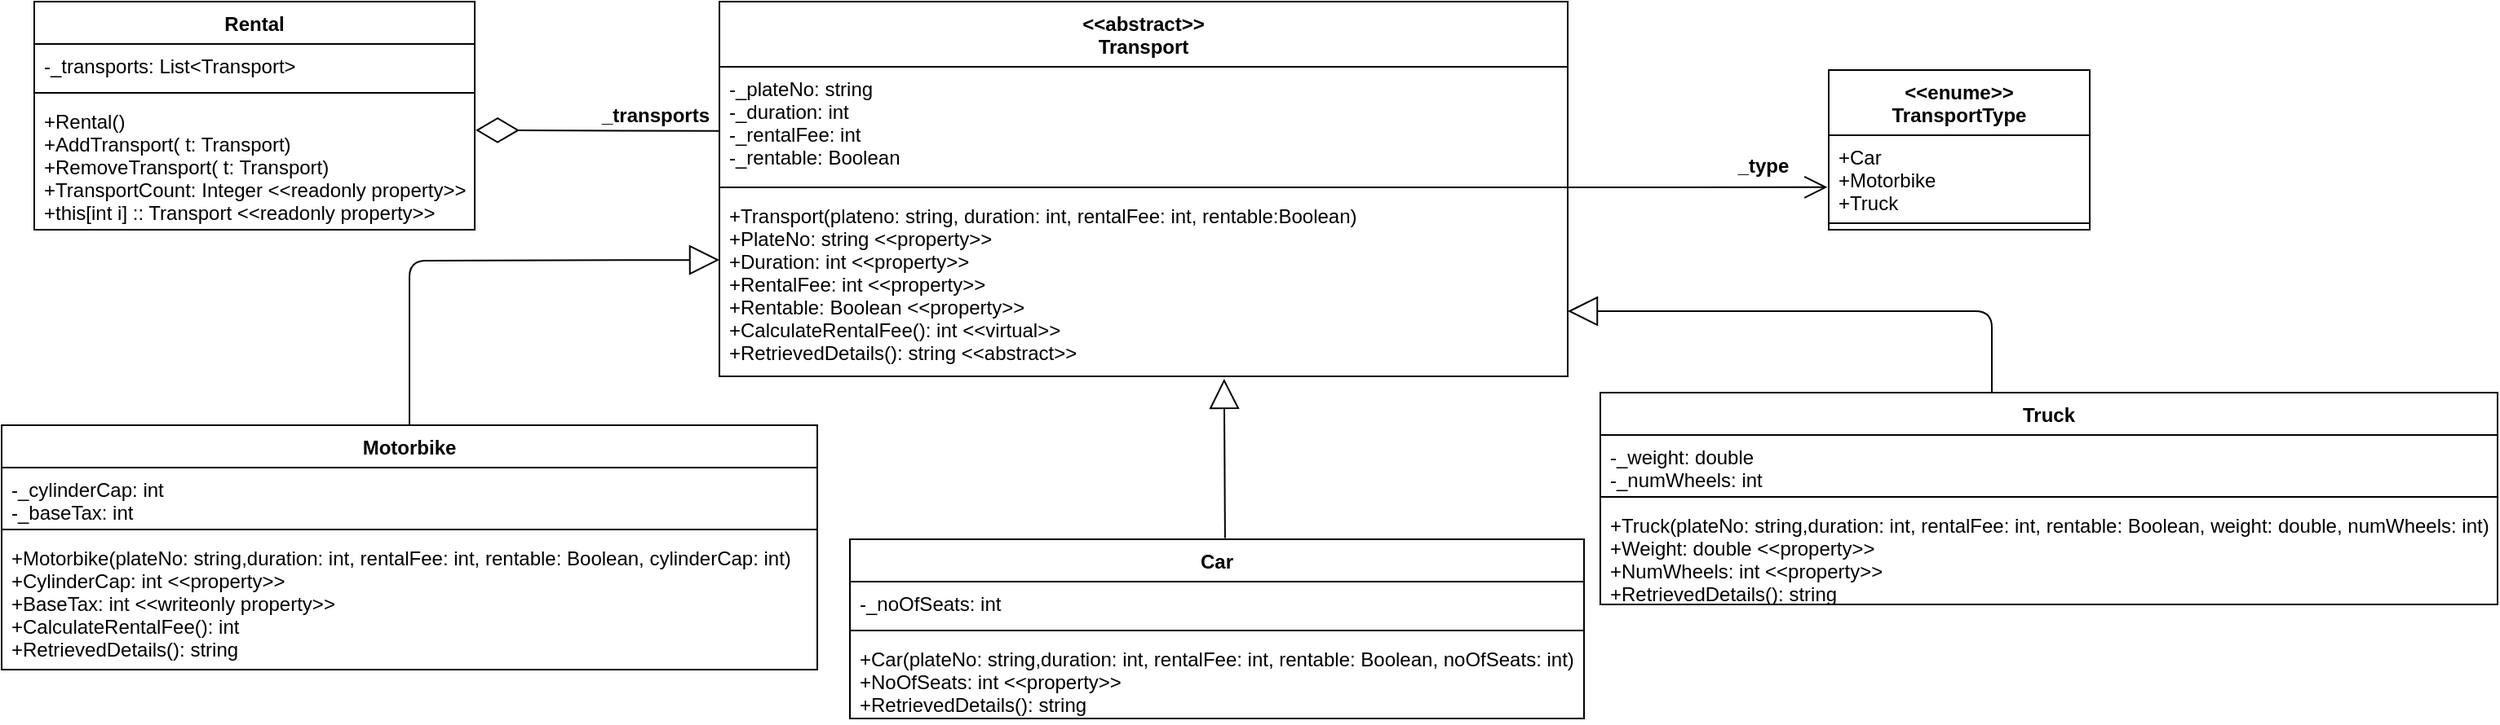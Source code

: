 <mxfile version="13.7.7" type="device"><diagram id="kfix3yeky-Kq82zVfIce" name="Page-1"><mxGraphModel dx="1065" dy="457" grid="1" gridSize="10" guides="1" tooltips="1" connect="1" arrows="1" fold="1" page="1" pageScale="1" pageWidth="850" pageHeight="1100" math="0" shadow="0"><root><mxCell id="0"/><mxCell id="1" parent="0"/><mxCell id="4imAt8B8afd6QI6XV4Xj-1" value="_type" style="text;align=center;fontStyle=1;verticalAlign=middle;spacingLeft=3;spacingRight=3;strokeColor=none;rotatable=0;points=[[0,0.5],[1,0.5]];portConstraint=eastwest;" vertex="1" parent="1"><mxGeometry x="1060" y="167" width="80" height="26" as="geometry"/></mxCell><mxCell id="4imAt8B8afd6QI6XV4Xj-2" value="&lt;&lt;abstract&gt;&gt;&#10;Transport" style="swimlane;fontStyle=1;align=center;verticalAlign=top;childLayout=stackLayout;horizontal=1;startSize=40;horizontalStack=0;resizeParent=1;resizeParentMax=0;resizeLast=0;collapsible=1;marginBottom=0;" vertex="1" parent="1"><mxGeometry x="460" y="80" width="520" height="230" as="geometry"/></mxCell><mxCell id="4imAt8B8afd6QI6XV4Xj-3" value="-_plateNo: string&#10;-_duration: int&#10;-_rentalFee: int&#10;-_rentable: Boolean" style="text;strokeColor=none;fillColor=none;align=left;verticalAlign=top;spacingLeft=4;spacingRight=4;overflow=hidden;rotatable=0;points=[[0,0.5],[1,0.5]];portConstraint=eastwest;" vertex="1" parent="4imAt8B8afd6QI6XV4Xj-2"><mxGeometry y="40" width="520" height="70" as="geometry"/></mxCell><mxCell id="4imAt8B8afd6QI6XV4Xj-4" value="" style="line;strokeWidth=1;fillColor=none;align=left;verticalAlign=middle;spacingTop=-1;spacingLeft=3;spacingRight=3;rotatable=0;labelPosition=right;points=[];portConstraint=eastwest;" vertex="1" parent="4imAt8B8afd6QI6XV4Xj-2"><mxGeometry y="110" width="520" height="8" as="geometry"/></mxCell><mxCell id="4imAt8B8afd6QI6XV4Xj-5" value="+Transport(plateno: string, duration: int, rentalFee: int, rentable:Boolean)&#10;+PlateNo: string &lt;&lt;property&gt;&gt;&#10;+Duration: int &lt;&lt;property&gt;&gt;&#10;+RentalFee: int &lt;&lt;property&gt;&gt;&#10;+Rentable: Boolean &lt;&lt;property&gt;&gt;&#10;+CalculateRentalFee(): int &lt;&lt;virtual&gt;&gt;&#10;+RetrievedDetails(): string &lt;&lt;abstract&gt;&gt;" style="text;strokeColor=none;fillColor=none;align=left;verticalAlign=top;spacingLeft=4;spacingRight=4;overflow=hidden;rotatable=0;points=[[0,0.5],[1,0.5]];portConstraint=eastwest;" vertex="1" parent="4imAt8B8afd6QI6XV4Xj-2"><mxGeometry y="118" width="520" height="112" as="geometry"/></mxCell><mxCell id="4imAt8B8afd6QI6XV4Xj-6" value="Rental" style="swimlane;fontStyle=1;align=center;verticalAlign=top;childLayout=stackLayout;horizontal=1;startSize=26;horizontalStack=0;resizeParent=1;resizeParentMax=0;resizeLast=0;collapsible=1;marginBottom=0;" vertex="1" parent="1"><mxGeometry x="40" y="80" width="270" height="140" as="geometry"/></mxCell><mxCell id="4imAt8B8afd6QI6XV4Xj-7" value="-_transports: List&lt;Transport&gt;" style="text;strokeColor=none;fillColor=none;align=left;verticalAlign=top;spacingLeft=4;spacingRight=4;overflow=hidden;rotatable=0;points=[[0,0.5],[1,0.5]];portConstraint=eastwest;" vertex="1" parent="4imAt8B8afd6QI6XV4Xj-6"><mxGeometry y="26" width="270" height="26" as="geometry"/></mxCell><mxCell id="4imAt8B8afd6QI6XV4Xj-8" value="" style="line;strokeWidth=1;fillColor=none;align=left;verticalAlign=middle;spacingTop=-1;spacingLeft=3;spacingRight=3;rotatable=0;labelPosition=right;points=[];portConstraint=eastwest;" vertex="1" parent="4imAt8B8afd6QI6XV4Xj-6"><mxGeometry y="52" width="270" height="8" as="geometry"/></mxCell><mxCell id="4imAt8B8afd6QI6XV4Xj-9" value="+Rental()&#10;+AddTransport( t: Transport)&#10;+RemoveTransport( t: Transport)&#10;+TransportCount: Integer &lt;&lt;readonly property&gt;&gt;&#10;+this[int i] :: Transport &lt;&lt;readonly property&gt;&gt; " style="text;strokeColor=none;fillColor=none;align=left;verticalAlign=top;spacingLeft=4;spacingRight=4;overflow=hidden;rotatable=0;points=[[0,0.5],[1,0.5]];portConstraint=eastwest;" vertex="1" parent="4imAt8B8afd6QI6XV4Xj-6"><mxGeometry y="60" width="270" height="80" as="geometry"/></mxCell><mxCell id="4imAt8B8afd6QI6XV4Xj-10" value="" style="endArrow=diamondThin;endFill=0;endSize=24;html=1;exitX=0.001;exitY=0.563;exitDx=0;exitDy=0;exitPerimeter=0;entryX=1.002;entryY=0.236;entryDx=0;entryDy=0;entryPerimeter=0;" edge="1" parent="1" source="4imAt8B8afd6QI6XV4Xj-3" target="4imAt8B8afd6QI6XV4Xj-9"><mxGeometry width="160" relative="1" as="geometry"><mxPoint x="390" y="149.71" as="sourcePoint"/><mxPoint x="330" y="150" as="targetPoint"/></mxGeometry></mxCell><mxCell id="4imAt8B8afd6QI6XV4Xj-12" value="_transports" style="text;align=center;fontStyle=1;verticalAlign=middle;spacingLeft=3;spacingRight=3;strokeColor=none;rotatable=0;points=[[0,0.5],[1,0.5]];portConstraint=eastwest;" vertex="1" parent="1"><mxGeometry x="381" y="136" width="80" height="26" as="geometry"/></mxCell><mxCell id="4imAt8B8afd6QI6XV4Xj-13" value="&lt;&lt;enume&gt;&gt;&#10;TransportType" style="swimlane;fontStyle=1;align=center;verticalAlign=top;childLayout=stackLayout;horizontal=1;startSize=40;horizontalStack=0;resizeParent=1;resizeParentMax=0;resizeLast=0;collapsible=1;marginBottom=0;" vertex="1" parent="1"><mxGeometry x="1140" y="122" width="160" height="98" as="geometry"/></mxCell><mxCell id="4imAt8B8afd6QI6XV4Xj-14" value="+Car&#10;+Motorbike&#10;+Truck" style="text;strokeColor=none;fillColor=none;align=left;verticalAlign=top;spacingLeft=4;spacingRight=4;overflow=hidden;rotatable=0;points=[[0,0.5],[1,0.5]];portConstraint=eastwest;" vertex="1" parent="4imAt8B8afd6QI6XV4Xj-13"><mxGeometry y="40" width="160" height="50" as="geometry"/></mxCell><mxCell id="4imAt8B8afd6QI6XV4Xj-15" value="" style="line;strokeWidth=1;fillColor=none;align=left;verticalAlign=middle;spacingTop=-1;spacingLeft=3;spacingRight=3;rotatable=0;labelPosition=right;points=[];portConstraint=eastwest;" vertex="1" parent="4imAt8B8afd6QI6XV4Xj-13"><mxGeometry y="90" width="160" height="8" as="geometry"/></mxCell><mxCell id="4imAt8B8afd6QI6XV4Xj-16" value="" style="endArrow=open;endFill=1;endSize=12;html=1;exitX=1;exitY=0.499;exitDx=0;exitDy=0;exitPerimeter=0;entryX=-0.005;entryY=0.638;entryDx=0;entryDy=0;entryPerimeter=0;" edge="1" parent="1" source="4imAt8B8afd6QI6XV4Xj-4" target="4imAt8B8afd6QI6XV4Xj-14"><mxGeometry width="160" relative="1" as="geometry"><mxPoint x="990" y="190" as="sourcePoint"/><mxPoint x="1140" y="194.5" as="targetPoint"/></mxGeometry></mxCell><mxCell id="4imAt8B8afd6QI6XV4Xj-29" value="" style="endArrow=block;endSize=16;endFill=0;html=1;exitX=0.511;exitY=-0.007;exitDx=0;exitDy=0;exitPerimeter=0;entryX=0.595;entryY=1.013;entryDx=0;entryDy=0;entryPerimeter=0;" edge="1" parent="1" source="4imAt8B8afd6QI6XV4Xj-17" target="4imAt8B8afd6QI6XV4Xj-5"><mxGeometry width="160" relative="1" as="geometry"><mxPoint x="360" y="412" as="sourcePoint"/><mxPoint x="761" y="330" as="targetPoint"/><Array as="points"/></mxGeometry></mxCell><mxCell id="4imAt8B8afd6QI6XV4Xj-30" value="" style="endArrow=block;endSize=16;endFill=0;html=1;" edge="1" parent="1"><mxGeometry width="160" relative="1" as="geometry"><mxPoint x="1240" y="320" as="sourcePoint"/><mxPoint x="980" y="270" as="targetPoint"/><Array as="points"><mxPoint x="1240" y="270"/></Array></mxGeometry></mxCell><mxCell id="4imAt8B8afd6QI6XV4Xj-31" value="" style="endArrow=block;endSize=16;endFill=0;html=1;exitX=0.5;exitY=0;exitDx=0;exitDy=0;entryX=0;entryY=0.362;entryDx=0;entryDy=0;entryPerimeter=0;" edge="1" parent="1" source="4imAt8B8afd6QI6XV4Xj-21" target="4imAt8B8afd6QI6XV4Xj-5"><mxGeometry width="160" relative="1" as="geometry"><mxPoint x="700" y="440" as="sourcePoint"/><mxPoint x="760" y="480" as="targetPoint"/><Array as="points"><mxPoint x="270" y="239"/></Array></mxGeometry></mxCell><mxCell id="4imAt8B8afd6QI6XV4Xj-21" value="Motorbike" style="swimlane;fontStyle=1;align=center;verticalAlign=top;childLayout=stackLayout;horizontal=1;startSize=26;horizontalStack=0;resizeParent=1;resizeParentMax=0;resizeLast=0;collapsible=1;marginBottom=0;" vertex="1" parent="1"><mxGeometry x="20" y="340" width="500" height="150" as="geometry"/></mxCell><mxCell id="4imAt8B8afd6QI6XV4Xj-22" value="-_cylinderCap: int&#10;-_baseTax: int" style="text;strokeColor=none;fillColor=none;align=left;verticalAlign=top;spacingLeft=4;spacingRight=4;overflow=hidden;rotatable=0;points=[[0,0.5],[1,0.5]];portConstraint=eastwest;" vertex="1" parent="4imAt8B8afd6QI6XV4Xj-21"><mxGeometry y="26" width="500" height="34" as="geometry"/></mxCell><mxCell id="4imAt8B8afd6QI6XV4Xj-23" value="" style="line;strokeWidth=1;fillColor=none;align=left;verticalAlign=middle;spacingTop=-1;spacingLeft=3;spacingRight=3;rotatable=0;labelPosition=right;points=[];portConstraint=eastwest;" vertex="1" parent="4imAt8B8afd6QI6XV4Xj-21"><mxGeometry y="60" width="500" height="8" as="geometry"/></mxCell><mxCell id="4imAt8B8afd6QI6XV4Xj-24" value="+Motorbike(plateNo: string,duration: int, rentalFee: int, rentable: Boolean, cylinderCap: int)&#10;+CylinderCap: int &lt;&lt;property&gt;&gt;&#10;+BaseTax: int &lt;&lt;writeonly property&gt;&gt;&#10;+CalculateRentalFee(): int&#10;+RetrievedDetails(): string" style="text;strokeColor=none;fillColor=none;align=left;verticalAlign=top;spacingLeft=4;spacingRight=4;overflow=hidden;rotatable=0;points=[[0,0.5],[1,0.5]];portConstraint=eastwest;" vertex="1" parent="4imAt8B8afd6QI6XV4Xj-21"><mxGeometry y="68" width="500" height="82" as="geometry"/></mxCell><mxCell id="4imAt8B8afd6QI6XV4Xj-25" value="Truck" style="swimlane;fontStyle=1;align=center;verticalAlign=top;childLayout=stackLayout;horizontal=1;startSize=26;horizontalStack=0;resizeParent=1;resizeParentMax=0;resizeLast=0;collapsible=1;marginBottom=0;" vertex="1" parent="1"><mxGeometry x="1000" y="320" width="550" height="130" as="geometry"/></mxCell><mxCell id="4imAt8B8afd6QI6XV4Xj-26" value="-_weight: double&#10;-_numWheels: int&#10;" style="text;strokeColor=none;fillColor=none;align=left;verticalAlign=top;spacingLeft=4;spacingRight=4;overflow=hidden;rotatable=0;points=[[0,0.5],[1,0.5]];portConstraint=eastwest;" vertex="1" parent="4imAt8B8afd6QI6XV4Xj-25"><mxGeometry y="26" width="550" height="34" as="geometry"/></mxCell><mxCell id="4imAt8B8afd6QI6XV4Xj-27" value="" style="line;strokeWidth=1;fillColor=none;align=left;verticalAlign=middle;spacingTop=-1;spacingLeft=3;spacingRight=3;rotatable=0;labelPosition=right;points=[];portConstraint=eastwest;" vertex="1" parent="4imAt8B8afd6QI6XV4Xj-25"><mxGeometry y="60" width="550" height="8" as="geometry"/></mxCell><mxCell id="4imAt8B8afd6QI6XV4Xj-28" value="+Truck(plateNo: string,duration: int, rentalFee: int, rentable: Boolean, weight: double, numWheels: int)&#10;+Weight: double &lt;&lt;property&gt;&gt;&#10;+NumWheels: int &lt;&lt;property&gt;&gt;&#10;+RetrievedDetails(): string" style="text;strokeColor=none;fillColor=none;align=left;verticalAlign=top;spacingLeft=4;spacingRight=4;overflow=hidden;rotatable=0;points=[[0,0.5],[1,0.5]];portConstraint=eastwest;" vertex="1" parent="4imAt8B8afd6QI6XV4Xj-25"><mxGeometry y="68" width="550" height="62" as="geometry"/></mxCell><mxCell id="4imAt8B8afd6QI6XV4Xj-17" value="Car" style="swimlane;fontStyle=1;align=center;verticalAlign=top;childLayout=stackLayout;horizontal=1;startSize=26;horizontalStack=0;resizeParent=1;resizeParentMax=0;resizeLast=0;collapsible=1;marginBottom=0;" vertex="1" parent="1"><mxGeometry x="540" y="410" width="450" height="110" as="geometry"/></mxCell><mxCell id="4imAt8B8afd6QI6XV4Xj-18" value="-_noOfSeats: int" style="text;strokeColor=none;fillColor=none;align=left;verticalAlign=top;spacingLeft=4;spacingRight=4;overflow=hidden;rotatable=0;points=[[0,0.5],[1,0.5]];portConstraint=eastwest;" vertex="1" parent="4imAt8B8afd6QI6XV4Xj-17"><mxGeometry y="26" width="450" height="26" as="geometry"/></mxCell><mxCell id="4imAt8B8afd6QI6XV4Xj-19" value="" style="line;strokeWidth=1;fillColor=none;align=left;verticalAlign=middle;spacingTop=-1;spacingLeft=3;spacingRight=3;rotatable=0;labelPosition=right;points=[];portConstraint=eastwest;" vertex="1" parent="4imAt8B8afd6QI6XV4Xj-17"><mxGeometry y="52" width="450" height="8" as="geometry"/></mxCell><mxCell id="4imAt8B8afd6QI6XV4Xj-20" value="+Car(plateNo: string,duration: int, rentalFee: int, rentable: Boolean, noOfSeats: int)&#10;+NoOfSeats: int &lt;&lt;property&gt;&gt;&#10;+RetrievedDetails(): string" style="text;strokeColor=none;fillColor=none;align=left;verticalAlign=top;spacingLeft=4;spacingRight=4;overflow=hidden;rotatable=0;points=[[0,0.5],[1,0.5]];portConstraint=eastwest;" vertex="1" parent="4imAt8B8afd6QI6XV4Xj-17"><mxGeometry y="60" width="450" height="50" as="geometry"/></mxCell></root></mxGraphModel></diagram></mxfile>